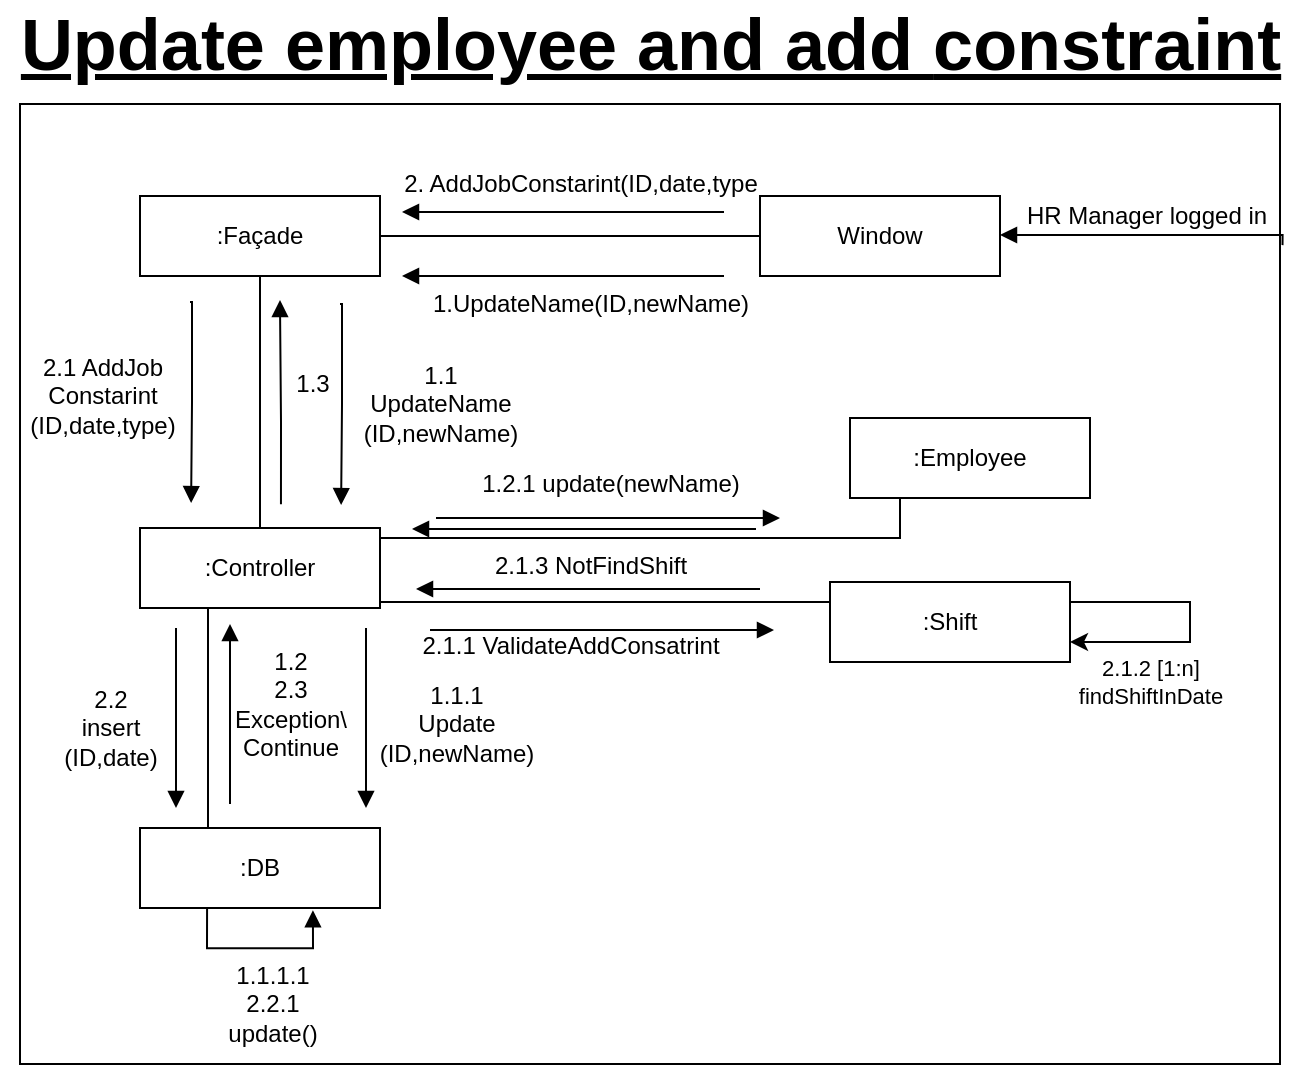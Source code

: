 <mxfile version="18.0.3" type="device"><diagram id="C5RBs43oDa-KdzZeNtuy" name="Page-1"><mxGraphModel dx="1117" dy="623" grid="1" gridSize="10" guides="1" tooltips="1" connect="1" arrows="1" fold="1" page="1" pageScale="1" pageWidth="827" pageHeight="1169" math="0" shadow="0"><root><mxCell id="WIyWlLk6GJQsqaUBKTNV-0"/><mxCell id="WIyWlLk6GJQsqaUBKTNV-1" parent="WIyWlLk6GJQsqaUBKTNV-0"/><mxCell id="yx9PnLKnpWlW_6Z_IlgT-3" value="" style="rounded=0;whiteSpace=wrap;html=1;fontSize=36;" parent="WIyWlLk6GJQsqaUBKTNV-1" vertex="1"><mxGeometry x="85" y="70" width="630" height="480" as="geometry"/></mxCell><mxCell id="yx9PnLKnpWlW_6Z_IlgT-1" value="&lt;font style=&quot;font-size: 36px;&quot;&gt;&lt;u&gt;&lt;b&gt;Update employee and add&amp;nbsp;&lt;/b&gt;&lt;/u&gt;&lt;/font&gt;&lt;span style=&quot;font-size: 36px;&quot;&gt;&lt;b&gt;&lt;u&gt;constraint&lt;/u&gt;&lt;/b&gt;&lt;/span&gt;" style="text;html=1;align=center;verticalAlign=middle;resizable=0;points=[];autosize=1;strokeColor=none;fillColor=none;" parent="WIyWlLk6GJQsqaUBKTNV-1" vertex="1"><mxGeometry x="75" y="25" width="650" height="30" as="geometry"/></mxCell><mxCell id="yx9PnLKnpWlW_6Z_IlgT-11" style="edgeStyle=orthogonalEdgeStyle;rounded=0;orthogonalLoop=1;jettySize=auto;html=1;fontFamily=Helvetica;fontSize=12;fontColor=default;endArrow=none;endFill=0;" parent="WIyWlLk6GJQsqaUBKTNV-1" source="yx9PnLKnpWlW_6Z_IlgT-5" target="yx9PnLKnpWlW_6Z_IlgT-8" edge="1"><mxGeometry relative="1" as="geometry"/></mxCell><mxCell id="yx9PnLKnpWlW_6Z_IlgT-5" value="Window" style="rounded=0;whiteSpace=wrap;html=1;fontFamily=Helvetica;fontSize=12;fontColor=default;strokeColor=default;fillColor=default;" parent="WIyWlLk6GJQsqaUBKTNV-1" vertex="1"><mxGeometry x="455" y="116" width="120" height="40" as="geometry"/></mxCell><mxCell id="yx9PnLKnpWlW_6Z_IlgT-18" style="edgeStyle=orthogonalEdgeStyle;rounded=0;orthogonalLoop=1;jettySize=auto;html=1;fontFamily=Helvetica;fontSize=12;fontColor=default;endArrow=none;endFill=0;" parent="WIyWlLk6GJQsqaUBKTNV-1" source="yx9PnLKnpWlW_6Z_IlgT-8" target="yx9PnLKnpWlW_6Z_IlgT-10" edge="1"><mxGeometry relative="1" as="geometry"/></mxCell><mxCell id="yx9PnLKnpWlW_6Z_IlgT-8" value=":Façade" style="rounded=0;whiteSpace=wrap;html=1;fontFamily=Helvetica;fontSize=12;fontColor=default;strokeColor=default;fillColor=default;" parent="WIyWlLk6GJQsqaUBKTNV-1" vertex="1"><mxGeometry x="145" y="116" width="120" height="40" as="geometry"/></mxCell><mxCell id="yx9PnLKnpWlW_6Z_IlgT-9" value=":DB" style="rounded=0;whiteSpace=wrap;html=1;fontFamily=Helvetica;fontSize=12;fontColor=default;strokeColor=default;fillColor=default;" parent="WIyWlLk6GJQsqaUBKTNV-1" vertex="1"><mxGeometry x="145" y="432" width="120" height="40" as="geometry"/></mxCell><mxCell id="yx9PnLKnpWlW_6Z_IlgT-19" style="edgeStyle=orthogonalEdgeStyle;rounded=0;orthogonalLoop=1;jettySize=auto;html=1;fontFamily=Helvetica;fontSize=12;fontColor=default;endArrow=none;endFill=0;" parent="WIyWlLk6GJQsqaUBKTNV-1" edge="1"><mxGeometry relative="1" as="geometry"><mxPoint x="179" y="322" as="sourcePoint"/><mxPoint x="179" y="432" as="targetPoint"/></mxGeometry></mxCell><mxCell id="yx9PnLKnpWlW_6Z_IlgT-10" value=":Controller" style="rounded=0;whiteSpace=wrap;html=1;fontFamily=Helvetica;fontSize=12;fontColor=default;strokeColor=default;fillColor=default;" parent="WIyWlLk6GJQsqaUBKTNV-1" vertex="1"><mxGeometry x="145" y="282" width="120" height="40" as="geometry"/></mxCell><mxCell id="yx9PnLKnpWlW_6Z_IlgT-25" value="1.1.1&lt;br&gt;Update&lt;br&gt;(ID,newName)" style="edgeStyle=orthogonalEdgeStyle;rounded=0;orthogonalLoop=1;jettySize=auto;html=1;fontFamily=Helvetica;fontSize=12;fontColor=default;endArrow=block;endFill=1;" parent="WIyWlLk6GJQsqaUBKTNV-1" edge="1"><mxGeometry x="0.067" y="45" relative="1" as="geometry"><mxPoint x="258" y="422" as="targetPoint"/><mxPoint x="258" y="332" as="sourcePoint"/><mxPoint as="offset"/><Array as="points"><mxPoint x="258" y="382"/><mxPoint x="258" y="382"/></Array></mxGeometry></mxCell><mxCell id="yx9PnLKnpWlW_6Z_IlgT-30" style="edgeStyle=orthogonalEdgeStyle;rounded=0;orthogonalLoop=1;jettySize=auto;html=1;entryX=1;entryY=0.5;entryDx=0;entryDy=0;fontFamily=Helvetica;fontSize=12;fontColor=default;startArrow=none;startFill=0;endArrow=none;endFill=0;" parent="WIyWlLk6GJQsqaUBKTNV-1" source="yx9PnLKnpWlW_6Z_IlgT-27" edge="1"><mxGeometry relative="1" as="geometry"><Array as="points"><mxPoint x="525" y="287"/></Array><mxPoint x="265" y="287" as="targetPoint"/></mxGeometry></mxCell><mxCell id="yx9PnLKnpWlW_6Z_IlgT-27" value=":Employee" style="rounded=0;whiteSpace=wrap;html=1;fontFamily=Helvetica;fontSize=12;fontColor=default;strokeColor=default;fillColor=default;" parent="WIyWlLk6GJQsqaUBKTNV-1" vertex="1"><mxGeometry x="500" y="227" width="120" height="40" as="geometry"/></mxCell><mxCell id="yx9PnLKnpWlW_6Z_IlgT-32" value="" style="edgeStyle=orthogonalEdgeStyle;rounded=0;orthogonalLoop=1;jettySize=auto;html=1;exitX=1;exitY=0.25;exitDx=0;exitDy=0;fontFamily=Helvetica;fontSize=12;fontColor=default;startArrow=block;startFill=1;endArrow=none;endFill=0;" parent="WIyWlLk6GJQsqaUBKTNV-1" edge="1"><mxGeometry x="-0.035" y="22" relative="1" as="geometry"><mxPoint x="453.0" y="282.5" as="targetPoint"/><mxPoint x="281" y="282.5" as="sourcePoint"/><mxPoint as="offset"/></mxGeometry></mxCell><mxCell id="yx9PnLKnpWlW_6Z_IlgT-35" value="1.1.1.1&lt;br&gt;2.2.1&lt;br&gt;update()" style="edgeStyle=orthogonalEdgeStyle;rounded=0;orthogonalLoop=1;jettySize=auto;html=1;entryX=0.309;entryY=0.971;entryDx=0;entryDy=0;entryPerimeter=0;fontFamily=Helvetica;fontSize=12;fontColor=default;startArrow=block;startFill=1;endArrow=none;endFill=0;exitX=0.75;exitY=1;exitDx=0;exitDy=0;" parent="WIyWlLk6GJQsqaUBKTNV-1" edge="1"><mxGeometry x="-0.149" y="28" relative="1" as="geometry"><mxPoint x="231.46" y="473.16" as="sourcePoint"/><mxPoint x="178.54" y="472.0" as="targetPoint"/><Array as="points"><mxPoint x="231.46" y="492.16"/><mxPoint x="178.46" y="492.16"/></Array><mxPoint as="offset"/></mxGeometry></mxCell><mxCell id="yx9PnLKnpWlW_6Z_IlgT-38" value="2. AddJobConstarint(ID,date,type" style="edgeStyle=orthogonalEdgeStyle;rounded=0;orthogonalLoop=1;jettySize=auto;html=1;fontFamily=Helvetica;fontSize=12;fontColor=default;endArrow=block;endFill=1;entryX=1;entryY=0.5;entryDx=0;entryDy=0;endSize=6;" parent="WIyWlLk6GJQsqaUBKTNV-1" edge="1"><mxGeometry x="-0.106" y="-14" relative="1" as="geometry"><mxPoint x="437" y="124" as="sourcePoint"/><mxPoint x="276" y="124" as="targetPoint"/><Array as="points"><mxPoint x="437" y="124"/></Array><mxPoint as="offset"/></mxGeometry></mxCell><mxCell id="yx9PnLKnpWlW_6Z_IlgT-40" value="1.UpdateName(ID,newName)" style="edgeStyle=orthogonalEdgeStyle;rounded=0;orthogonalLoop=1;jettySize=auto;html=1;fontFamily=Helvetica;fontSize=12;fontColor=default;endArrow=block;endFill=1;entryX=1;entryY=0.5;entryDx=0;entryDy=0;endSize=6;" parent="WIyWlLk6GJQsqaUBKTNV-1" edge="1"><mxGeometry x="-0.168" y="14" relative="1" as="geometry"><mxPoint x="437" y="156" as="sourcePoint"/><mxPoint x="276" y="156" as="targetPoint"/><Array as="points"><mxPoint x="437" y="156"/></Array><mxPoint as="offset"/></mxGeometry></mxCell><mxCell id="yx9PnLKnpWlW_6Z_IlgT-43" value="2.1 AddJob&lt;br&gt;Constarint&lt;br&gt;(ID,date,type)" style="edgeStyle=orthogonalEdgeStyle;rounded=0;orthogonalLoop=1;jettySize=auto;html=1;fontFamily=Helvetica;fontSize=12;fontColor=default;endArrow=block;endFill=1;startArrow=none;startFill=0;entryX=0.213;entryY=0.038;entryDx=0;entryDy=0;entryPerimeter=0;" parent="WIyWlLk6GJQsqaUBKTNV-1" edge="1"><mxGeometry x="-0.069" y="-45" relative="1" as="geometry"><mxPoint x="170.56" y="269.52" as="targetPoint"/><mxPoint x="170" y="169" as="sourcePoint"/><mxPoint as="offset"/><Array as="points"><mxPoint x="171" y="169"/><mxPoint x="171" y="219"/><mxPoint x="171" y="219"/></Array></mxGeometry></mxCell><mxCell id="yx9PnLKnpWlW_6Z_IlgT-45" value="1.1 &lt;br&gt;UpdateName&lt;br&gt;(ID,newName)" style="edgeStyle=orthogonalEdgeStyle;rounded=0;orthogonalLoop=1;jettySize=auto;html=1;fontFamily=Helvetica;fontSize=12;fontColor=default;endArrow=block;endFill=1;startArrow=none;startFill=0;entryX=0.213;entryY=0.038;entryDx=0;entryDy=0;entryPerimeter=0;" parent="WIyWlLk6GJQsqaUBKTNV-1" edge="1"><mxGeometry x="0.004" y="49" relative="1" as="geometry"><mxPoint x="245.56" y="270.52" as="targetPoint"/><mxPoint x="245" y="170" as="sourcePoint"/><mxPoint as="offset"/><Array as="points"><mxPoint x="246" y="170"/><mxPoint x="246" y="220"/><mxPoint x="246" y="220"/></Array></mxGeometry></mxCell><mxCell id="yx9PnLKnpWlW_6Z_IlgT-46" value="1.3" style="edgeStyle=orthogonalEdgeStyle;rounded=0;orthogonalLoop=1;jettySize=auto;html=1;fontFamily=Helvetica;fontSize=12;fontColor=default;endArrow=none;endFill=0;startArrow=block;startFill=1;exitX=0.346;exitY=1.048;exitDx=0;exitDy=0;exitPerimeter=0;" parent="WIyWlLk6GJQsqaUBKTNV-1" edge="1"><mxGeometry x="-0.175" y="15" relative="1" as="geometry"><mxPoint x="215.48" y="270.08" as="targetPoint"/><mxPoint x="215" y="168" as="sourcePoint"/><mxPoint as="offset"/><Array as="points"><mxPoint x="215.48" y="170.08"/><mxPoint x="215.48" y="170.08"/><mxPoint x="215.48" y="229.08"/><mxPoint x="215.48" y="229.08"/></Array></mxGeometry></mxCell><mxCell id="yx9PnLKnpWlW_6Z_IlgT-50" value="1.2.1 update(newName)" style="edgeStyle=orthogonalEdgeStyle;rounded=0;orthogonalLoop=1;jettySize=auto;html=1;exitX=1;exitY=0.25;exitDx=0;exitDy=0;fontFamily=Helvetica;fontSize=12;fontColor=default;startArrow=none;startFill=0;endArrow=block;endFill=1;" parent="WIyWlLk6GJQsqaUBKTNV-1" edge="1"><mxGeometry x="0.012" y="17" relative="1" as="geometry"><mxPoint x="465.0" y="277" as="targetPoint"/><mxPoint x="293" y="277" as="sourcePoint"/><mxPoint as="offset"/></mxGeometry></mxCell><mxCell id="yx9PnLKnpWlW_6Z_IlgT-53" value="1.2&lt;br&gt;2.3&lt;br&gt;Exception\&lt;br&gt;Continue" style="edgeStyle=orthogonalEdgeStyle;rounded=0;orthogonalLoop=1;jettySize=auto;html=1;fontFamily=Helvetica;fontSize=12;fontColor=default;endArrow=none;endFill=0;startArrow=block;startFill=1;" parent="WIyWlLk6GJQsqaUBKTNV-1" edge="1"><mxGeometry x="-0.111" y="30" relative="1" as="geometry"><mxPoint x="190" y="420" as="targetPoint"/><mxPoint x="190" y="330" as="sourcePoint"/><mxPoint as="offset"/><Array as="points"><mxPoint x="190" y="380"/><mxPoint x="190" y="380"/></Array></mxGeometry></mxCell><mxCell id="2vmBiiV9qG9MaNWJOQ2q-0" value="HR Manager logged in" style="edgeStyle=orthogonalEdgeStyle;rounded=0;orthogonalLoop=1;jettySize=auto;html=1;fontFamily=Helvetica;fontSize=12;fontColor=default;endArrow=block;endFill=1;entryX=1;entryY=0.5;entryDx=0;entryDy=0;exitX=1.002;exitY=0.147;exitDx=0;exitDy=0;exitPerimeter=0;" edge="1" parent="WIyWlLk6GJQsqaUBKTNV-1" source="yx9PnLKnpWlW_6Z_IlgT-3"><mxGeometry y="-10" relative="1" as="geometry"><mxPoint x="679" y="135.5" as="sourcePoint"/><mxPoint x="575" y="135.5" as="targetPoint"/><Array as="points"><mxPoint x="716" y="136"/></Array><mxPoint as="offset"/></mxGeometry></mxCell><mxCell id="2vmBiiV9qG9MaNWJOQ2q-2" style="edgeStyle=orthogonalEdgeStyle;rounded=0;orthogonalLoop=1;jettySize=auto;html=1;entryX=1;entryY=0.5;entryDx=0;entryDy=0;fontFamily=Helvetica;fontSize=12;fontColor=default;startArrow=none;startFill=0;endArrow=none;endFill=0;" edge="1" parent="WIyWlLk6GJQsqaUBKTNV-1"><mxGeometry relative="1" as="geometry"><Array as="points"><mxPoint x="525" y="319"/></Array><mxPoint x="265" y="319" as="targetPoint"/><mxPoint x="490" y="319" as="sourcePoint"/></mxGeometry></mxCell><mxCell id="2vmBiiV9qG9MaNWJOQ2q-3" value=":Shift" style="rounded=0;whiteSpace=wrap;html=1;fontFamily=Helvetica;fontSize=12;fontColor=default;strokeColor=default;fillColor=default;" vertex="1" parent="WIyWlLk6GJQsqaUBKTNV-1"><mxGeometry x="490" y="309" width="120" height="40" as="geometry"/></mxCell><mxCell id="2vmBiiV9qG9MaNWJOQ2q-4" value="2.1.2 [1:n]&lt;br&gt;findShiftInDate" style="edgeStyle=orthogonalEdgeStyle;rounded=0;orthogonalLoop=1;jettySize=auto;html=1;exitX=1;exitY=0.25;exitDx=0;exitDy=0;entryX=1;entryY=0.75;entryDx=0;entryDy=0;" edge="1" parent="WIyWlLk6GJQsqaUBKTNV-1" source="2vmBiiV9qG9MaNWJOQ2q-3" target="2vmBiiV9qG9MaNWJOQ2q-3"><mxGeometry x="0.429" y="20" relative="1" as="geometry"><Array as="points"><mxPoint x="670" y="319"/><mxPoint x="670" y="339"/></Array><mxPoint as="offset"/></mxGeometry></mxCell><mxCell id="2vmBiiV9qG9MaNWJOQ2q-5" value="2.1.1 ValidateAddConsatrint" style="edgeStyle=orthogonalEdgeStyle;rounded=0;orthogonalLoop=1;jettySize=auto;html=1;exitX=1;exitY=0.25;exitDx=0;exitDy=0;fontFamily=Helvetica;fontSize=12;fontColor=default;startArrow=none;startFill=0;endArrow=block;endFill=1;" edge="1" parent="WIyWlLk6GJQsqaUBKTNV-1"><mxGeometry x="-0.186" y="-8" relative="1" as="geometry"><mxPoint x="462.0" y="333" as="targetPoint"/><mxPoint x="290.0" y="333" as="sourcePoint"/><mxPoint as="offset"/></mxGeometry></mxCell><mxCell id="2vmBiiV9qG9MaNWJOQ2q-6" value="2.1.3 NotFindShift" style="edgeStyle=orthogonalEdgeStyle;rounded=0;orthogonalLoop=1;jettySize=auto;html=1;exitX=1;exitY=0.25;exitDx=0;exitDy=0;fontFamily=Helvetica;fontSize=12;fontColor=default;startArrow=block;startFill=1;endArrow=none;endFill=0;" edge="1" parent="WIyWlLk6GJQsqaUBKTNV-1"><mxGeometry x="0.012" y="13" relative="1" as="geometry"><mxPoint x="455.0" y="312.5" as="targetPoint"/><mxPoint x="283" y="312.5" as="sourcePoint"/><mxPoint y="1" as="offset"/></mxGeometry></mxCell><mxCell id="2vmBiiV9qG9MaNWJOQ2q-7" value="2.2&lt;br&gt;insert&lt;br&gt;(ID,date)" style="edgeStyle=orthogonalEdgeStyle;rounded=0;orthogonalLoop=1;jettySize=auto;html=1;fontFamily=Helvetica;fontSize=12;fontColor=default;endArrow=block;endFill=1;" edge="1" parent="WIyWlLk6GJQsqaUBKTNV-1"><mxGeometry x="0.112" y="-33" relative="1" as="geometry"><mxPoint x="163.0" y="422" as="targetPoint"/><mxPoint x="163.0" y="332" as="sourcePoint"/><mxPoint as="offset"/><Array as="points"><mxPoint x="163" y="382"/><mxPoint x="163" y="382"/></Array></mxGeometry></mxCell></root></mxGraphModel></diagram></mxfile>